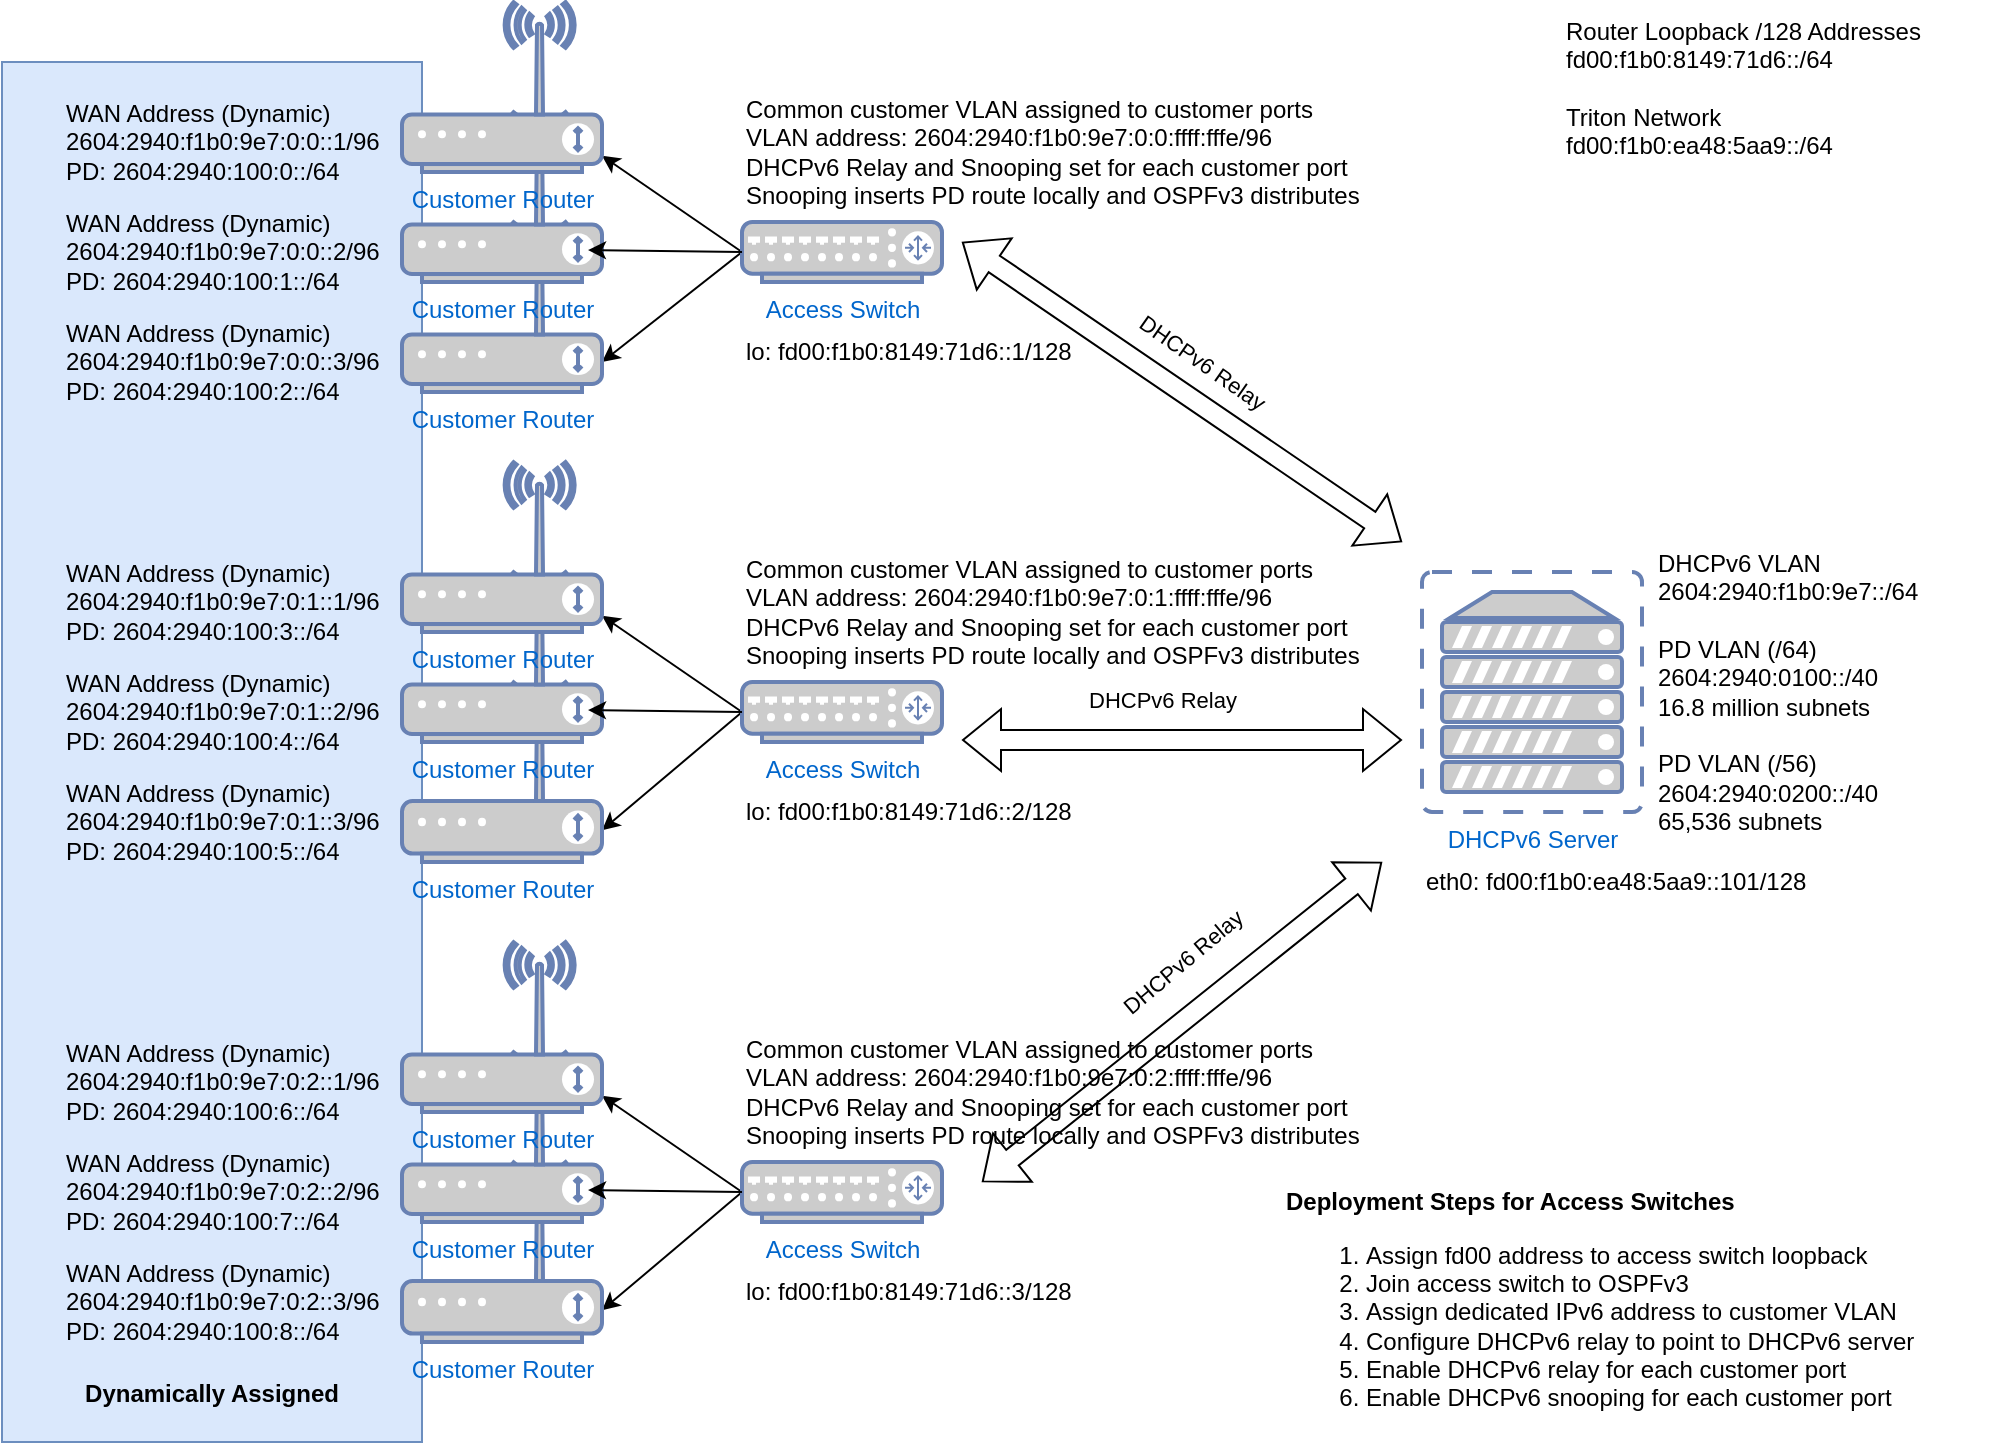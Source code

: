 <mxfile version="24.2.2" type="github">
  <diagram name="Page-1" id="d66fe2ae-3e9f-cf2f-6d29-e24063ad5d60">
    <mxGraphModel dx="2122" dy="1544" grid="1" gridSize="10" guides="1" tooltips="1" connect="1" arrows="1" fold="1" page="1" pageScale="1" pageWidth="1100" pageHeight="850" background="none" math="0" shadow="0">
      <root>
        <mxCell id="0" />
        <mxCell id="1" parent="0" />
        <mxCell id="mLJ67Mt6gOwtkgKKo30Z-119" value="&lt;div&gt;&lt;br&gt;&lt;/div&gt;&lt;div&gt;&lt;br&gt;&lt;/div&gt;&lt;div&gt;&lt;br&gt;&lt;/div&gt;&lt;div&gt;&lt;br&gt;&lt;/div&gt;&lt;div&gt;&lt;br&gt;&lt;/div&gt;&lt;div&gt;&lt;br&gt;&lt;/div&gt;&lt;div&gt;&lt;br&gt;&lt;/div&gt;&lt;div&gt;&lt;br&gt;&lt;/div&gt;&lt;div&gt;&lt;br&gt;&lt;/div&gt;&lt;div&gt;&lt;br&gt;&lt;/div&gt;&lt;div&gt;&lt;br&gt;&lt;/div&gt;&lt;div&gt;&lt;br&gt;&lt;/div&gt;&lt;div&gt;&lt;br&gt;&lt;/div&gt;&lt;div&gt;&lt;br&gt;&lt;/div&gt;&lt;div&gt;&lt;br&gt;&lt;/div&gt;&lt;div&gt;&lt;br&gt;&lt;/div&gt;&lt;div&gt;&lt;br&gt;&lt;/div&gt;&lt;div&gt;&lt;br&gt;&lt;/div&gt;&lt;div&gt;&lt;br&gt;&lt;/div&gt;&lt;div&gt;&lt;br&gt;&lt;/div&gt;&lt;div&gt;&lt;br&gt;&lt;/div&gt;&lt;div&gt;&lt;br&gt;&lt;/div&gt;&lt;div&gt;&lt;br&gt;&lt;/div&gt;&lt;div&gt;&lt;br&gt;&lt;/div&gt;&lt;div&gt;&lt;br&gt;&lt;/div&gt;&lt;div&gt;&lt;br&gt;&lt;/div&gt;&lt;div&gt;&lt;br&gt;&lt;/div&gt;&lt;div&gt;&lt;br&gt;&lt;/div&gt;&lt;div&gt;&lt;br&gt;&lt;/div&gt;&lt;div&gt;&lt;br&gt;&lt;/div&gt;&lt;div&gt;&lt;br&gt;&lt;/div&gt;&lt;div&gt;&lt;br&gt;&lt;/div&gt;&lt;div&gt;&lt;br&gt;&lt;/div&gt;&lt;div&gt;&lt;br&gt;&lt;/div&gt;&lt;div&gt;&lt;br&gt;&lt;/div&gt;&lt;div&gt;&lt;br&gt;&lt;/div&gt;&lt;div&gt;&lt;br&gt;&lt;/div&gt;&lt;div&gt;&lt;br&gt;&lt;/div&gt;&lt;div&gt;&lt;br&gt;&lt;/div&gt;&lt;div&gt;&lt;br&gt;&lt;/div&gt;&lt;div&gt;&lt;br&gt;&lt;/div&gt;&lt;div&gt;&lt;br&gt;&lt;/div&gt;&lt;div&gt;&lt;br&gt;&lt;/div&gt;&lt;div&gt;&lt;br&gt;&lt;/div&gt;&lt;div&gt;&lt;br&gt;&lt;/div&gt;&lt;div&gt;&lt;b&gt;Dynamically Assigned&lt;/b&gt;&lt;br&gt;&lt;/div&gt;&lt;div&gt;&lt;br&gt;&lt;/div&gt;" style="rounded=0;whiteSpace=wrap;html=1;verticalAlign=bottom;fillColor=#dae8fc;strokeColor=#6c8ebf;" parent="1" vertex="1">
          <mxGeometry x="-1060" y="30" width="210" height="690" as="geometry" />
        </mxCell>
        <mxCell id="mLJ67Mt6gOwtkgKKo30Z-1" value="DHCPv6 Server" style="fontColor=#0066CC;verticalAlign=top;verticalLabelPosition=bottom;labelPosition=center;align=center;html=1;outlineConnect=0;fillColor=#CCCCCC;strokeColor=#6881B3;gradientColor=none;gradientDirection=north;strokeWidth=2;shape=mxgraph.networks.virtual_server;" parent="1" vertex="1">
          <mxGeometry x="-350" y="285" width="110" height="120" as="geometry" />
        </mxCell>
        <mxCell id="mLJ67Mt6gOwtkgKKo30Z-20" style="edgeStyle=none;rounded=0;orthogonalLoop=1;jettySize=auto;html=1;exitX=0;exitY=0.5;exitDx=0;exitDy=0;exitPerimeter=0;" parent="1" source="mLJ67Mt6gOwtkgKKo30Z-2" target="mLJ67Mt6gOwtkgKKo30Z-5" edge="1">
          <mxGeometry relative="1" as="geometry">
            <mxPoint x="-600" y="80" as="targetPoint" />
          </mxGeometry>
        </mxCell>
        <mxCell id="mLJ67Mt6gOwtkgKKo30Z-22" style="edgeStyle=none;rounded=0;orthogonalLoop=1;jettySize=auto;html=1;exitX=0;exitY=0.5;exitDx=0;exitDy=0;exitPerimeter=0;entryX=1;entryY=0.824;entryDx=0;entryDy=0;entryPerimeter=0;" parent="1" source="mLJ67Mt6gOwtkgKKo30Z-2" target="mLJ67Mt6gOwtkgKKo30Z-17" edge="1">
          <mxGeometry relative="1" as="geometry" />
        </mxCell>
        <mxCell id="mLJ67Mt6gOwtkgKKo30Z-2" value="&lt;div&gt;Access Switch&lt;/div&gt;&lt;div&gt;&lt;br&gt;&lt;/div&gt;" style="fontColor=#0066CC;verticalAlign=top;verticalLabelPosition=bottom;labelPosition=center;align=center;html=1;outlineConnect=0;fillColor=#CCCCCC;strokeColor=#6881B3;gradientColor=none;gradientDirection=north;strokeWidth=2;shape=mxgraph.networks.router;" parent="1" vertex="1">
          <mxGeometry x="-690" y="110" width="100" height="30" as="geometry" />
        </mxCell>
        <mxCell id="mLJ67Mt6gOwtkgKKo30Z-11" value="&lt;div&gt;Common customer VLAN assigned to customer ports&lt;br&gt;&lt;/div&gt;&lt;div&gt;VLAN address: 2604:2940:f1b0:9e7:0:0:ffff:fffe/96&lt;br&gt;&lt;/div&gt;&lt;div&gt;DHCPv6 Relay and Snooping set for each customer port&lt;br&gt;&lt;/div&gt;&lt;div&gt;Snooping inserts PD route locally and OSPFv3 distributes&lt;br&gt;&lt;/div&gt;" style="text;strokeColor=none;align=left;fillColor=none;html=1;verticalAlign=middle;whiteSpace=wrap;rounded=0;" parent="1" vertex="1">
          <mxGeometry x="-690" y="60" width="330" height="30" as="geometry" />
        </mxCell>
        <mxCell id="mLJ67Mt6gOwtkgKKo30Z-12" value="&lt;div&gt;DHCPv6 VLAN&lt;/div&gt;&lt;div&gt;2604:2940:f1b0:9e7::/64&lt;br&gt;&lt;/div&gt;&lt;div&gt;&lt;br&gt;&lt;/div&gt;&lt;div&gt;PD VLAN (/64)&lt;br&gt;&lt;/div&gt;&lt;div&gt;2604:2940:0100::/40&lt;br&gt;&lt;/div&gt;&lt;div&gt;16.8 million subnets&lt;br&gt;&lt;/div&gt;&lt;div&gt;&lt;br&gt;&lt;/div&gt;&lt;div&gt;PD VLAN (/56)&lt;/div&gt;&lt;div&gt;2604:2940:0200::/40&lt;br&gt;&lt;/div&gt;&lt;div&gt;65,536 subnets&lt;br&gt;&lt;/div&gt;" style="text;strokeColor=none;align=left;fillColor=none;html=1;verticalAlign=middle;whiteSpace=wrap;rounded=0;" parent="1" vertex="1">
          <mxGeometry x="-234" y="330" width="170" height="30" as="geometry" />
        </mxCell>
        <mxCell id="mLJ67Mt6gOwtkgKKo30Z-15" value="&lt;div&gt;WAN Address (Dynamic)&lt;br&gt;&lt;/div&gt;&lt;div&gt;2604:2940:f1b0:9e7:0:0::1/96&lt;br&gt;&lt;/div&gt;&lt;div&gt;PD: 2604:2940:100:0::/64&lt;br&gt;&lt;/div&gt;" style="text;strokeColor=none;align=left;fillColor=none;html=1;verticalAlign=middle;whiteSpace=wrap;rounded=0;" parent="1" vertex="1">
          <mxGeometry x="-1030" y="55" width="170" height="30" as="geometry" />
        </mxCell>
        <mxCell id="mLJ67Mt6gOwtkgKKo30Z-16" value="&lt;div&gt;WAN Address (Dynamic)&lt;br&gt;&lt;/div&gt;&lt;div&gt;2604:2940:f1b0:9e7:0:0::2/96&lt;br&gt;&lt;/div&gt;&lt;div&gt;PD: 2604:2940:100:1::/64&lt;/div&gt;" style="text;strokeColor=none;align=left;fillColor=none;html=1;verticalAlign=middle;whiteSpace=wrap;rounded=0;" parent="1" vertex="1">
          <mxGeometry x="-1030" y="110" width="170" height="30" as="geometry" />
        </mxCell>
        <mxCell id="mLJ67Mt6gOwtkgKKo30Z-17" value="Customer Router" style="fontColor=#0066CC;verticalAlign=top;verticalLabelPosition=bottom;labelPosition=center;align=center;html=1;outlineConnect=0;fillColor=#CCCCCC;strokeColor=#6881B3;gradientColor=none;gradientDirection=north;strokeWidth=2;shape=mxgraph.networks.wireless_modem;" parent="1" vertex="1">
          <mxGeometry x="-860" y="110" width="100" height="85" as="geometry" />
        </mxCell>
        <mxCell id="mLJ67Mt6gOwtkgKKo30Z-18" value="&lt;div&gt;WAN Address (Dynamic)&lt;br&gt;&lt;/div&gt;&lt;div&gt;2604:2940:f1b0:9e7:0:0::3/96&lt;/div&gt;&lt;div&gt;PD: 2604:2940:100:2::/64&lt;/div&gt;" style="text;strokeColor=none;align=left;fillColor=none;html=1;verticalAlign=middle;whiteSpace=wrap;rounded=0;" parent="1" vertex="1">
          <mxGeometry x="-1030" y="165" width="170" height="30" as="geometry" />
        </mxCell>
        <mxCell id="mLJ67Mt6gOwtkgKKo30Z-6" value="Customer Router" style="fontColor=#0066CC;verticalAlign=top;verticalLabelPosition=bottom;labelPosition=center;align=center;html=1;outlineConnect=0;fillColor=#CCCCCC;strokeColor=#6881B3;gradientColor=none;gradientDirection=north;strokeWidth=2;shape=mxgraph.networks.wireless_modem;" parent="1" vertex="1">
          <mxGeometry x="-860" y="55" width="100" height="85" as="geometry" />
        </mxCell>
        <mxCell id="mLJ67Mt6gOwtkgKKo30Z-5" value="Customer Router" style="fontColor=#0066CC;verticalAlign=top;verticalLabelPosition=bottom;labelPosition=center;align=center;html=1;outlineConnect=0;fillColor=#CCCCCC;strokeColor=#6881B3;gradientColor=none;gradientDirection=north;strokeWidth=2;shape=mxgraph.networks.wireless_modem;" parent="1" vertex="1">
          <mxGeometry x="-860" width="100" height="85" as="geometry" />
        </mxCell>
        <mxCell id="mLJ67Mt6gOwtkgKKo30Z-21" style="edgeStyle=none;rounded=0;orthogonalLoop=1;jettySize=auto;html=1;exitX=0;exitY=0.5;exitDx=0;exitDy=0;exitPerimeter=0;entryX=0.93;entryY=0.812;entryDx=0;entryDy=0;entryPerimeter=0;" parent="1" source="mLJ67Mt6gOwtkgKKo30Z-2" target="mLJ67Mt6gOwtkgKKo30Z-6" edge="1">
          <mxGeometry relative="1" as="geometry">
            <mxPoint x="-680" y="190" as="targetPoint" />
          </mxGeometry>
        </mxCell>
        <mxCell id="mLJ67Mt6gOwtkgKKo30Z-78" style="edgeStyle=none;rounded=0;orthogonalLoop=1;jettySize=auto;html=1;exitX=0;exitY=0.5;exitDx=0;exitDy=0;exitPerimeter=0;" parent="1" source="mLJ67Mt6gOwtkgKKo30Z-80" target="mLJ67Mt6gOwtkgKKo30Z-87" edge="1">
          <mxGeometry relative="1" as="geometry">
            <mxPoint x="-600" y="310" as="targetPoint" />
          </mxGeometry>
        </mxCell>
        <mxCell id="mLJ67Mt6gOwtkgKKo30Z-79" style="edgeStyle=none;rounded=0;orthogonalLoop=1;jettySize=auto;html=1;exitX=0;exitY=0.5;exitDx=0;exitDy=0;exitPerimeter=0;entryX=1;entryY=0.824;entryDx=0;entryDy=0;entryPerimeter=0;" parent="1" source="mLJ67Mt6gOwtkgKKo30Z-80" target="mLJ67Mt6gOwtkgKKo30Z-84" edge="1">
          <mxGeometry relative="1" as="geometry" />
        </mxCell>
        <mxCell id="mLJ67Mt6gOwtkgKKo30Z-80" value="&lt;div&gt;Access Switch&lt;/div&gt;&lt;div&gt;&lt;br&gt;&lt;/div&gt;" style="fontColor=#0066CC;verticalAlign=top;verticalLabelPosition=bottom;labelPosition=center;align=center;html=1;outlineConnect=0;fillColor=#CCCCCC;strokeColor=#6881B3;gradientColor=none;gradientDirection=north;strokeWidth=2;shape=mxgraph.networks.router;" parent="1" vertex="1">
          <mxGeometry x="-690" y="340" width="100" height="30" as="geometry" />
        </mxCell>
        <mxCell id="mLJ67Mt6gOwtkgKKo30Z-81" value="&lt;div&gt;Common customer VLAN assigned to customer ports&lt;br&gt;&lt;/div&gt;&lt;div&gt;VLAN address: 2604:2940:f1b0:9e7:0:1:ffff:fffe/96&lt;br&gt;&lt;/div&gt;&lt;div&gt;DHCPv6 Relay and Snooping set for each customer port&lt;br&gt;&lt;/div&gt;&lt;div&gt;Snooping inserts PD route locally and OSPFv3 distributes&lt;/div&gt;" style="text;strokeColor=none;align=left;fillColor=none;html=1;verticalAlign=middle;whiteSpace=wrap;rounded=0;" parent="1" vertex="1">
          <mxGeometry x="-690" y="290" width="330" height="30" as="geometry" />
        </mxCell>
        <mxCell id="mLJ67Mt6gOwtkgKKo30Z-82" value="&lt;div&gt;WAN Address (Dynamic)&lt;br&gt;&lt;/div&gt;&lt;div&gt;2604:2940:f1b0:9e7:0:1::1/96&lt;br&gt;&lt;/div&gt;&lt;div&gt;PD: 2604:2940:100:3::/64&lt;br&gt;&lt;/div&gt;" style="text;strokeColor=none;align=left;fillColor=none;html=1;verticalAlign=middle;whiteSpace=wrap;rounded=0;" parent="1" vertex="1">
          <mxGeometry x="-1030" y="285" width="170" height="30" as="geometry" />
        </mxCell>
        <mxCell id="mLJ67Mt6gOwtkgKKo30Z-83" value="&lt;div&gt;WAN Address (Dynamic)&lt;br&gt;&lt;/div&gt;&lt;div&gt;2604:2940:f1b0:9e7:0:1::2/96&lt;br&gt;&lt;/div&gt;&lt;div&gt;PD: 2604:2940:100:4::/64&lt;/div&gt;" style="text;strokeColor=none;align=left;fillColor=none;html=1;verticalAlign=middle;whiteSpace=wrap;rounded=0;" parent="1" vertex="1">
          <mxGeometry x="-1030" y="340" width="170" height="30" as="geometry" />
        </mxCell>
        <mxCell id="mLJ67Mt6gOwtkgKKo30Z-84" value="Customer Router" style="fontColor=#0066CC;verticalAlign=top;verticalLabelPosition=bottom;labelPosition=center;align=center;html=1;outlineConnect=0;fillColor=#CCCCCC;strokeColor=#6881B3;gradientColor=none;gradientDirection=north;strokeWidth=2;shape=mxgraph.networks.wireless_modem;" parent="1" vertex="1">
          <mxGeometry x="-860" y="340" width="100" height="90" as="geometry" />
        </mxCell>
        <mxCell id="mLJ67Mt6gOwtkgKKo30Z-85" value="&lt;div&gt;WAN Address (Dynamic)&lt;br&gt;&lt;/div&gt;&lt;div&gt;2604:2940:f1b0:9e7:0:1::3/96&lt;/div&gt;&lt;div&gt;PD: 2604:2940:100:5::/64&lt;/div&gt;" style="text;strokeColor=none;align=left;fillColor=none;html=1;verticalAlign=middle;whiteSpace=wrap;rounded=0;" parent="1" vertex="1">
          <mxGeometry x="-1030" y="395" width="170" height="30" as="geometry" />
        </mxCell>
        <mxCell id="mLJ67Mt6gOwtkgKKo30Z-86" value="Customer Router" style="fontColor=#0066CC;verticalAlign=top;verticalLabelPosition=bottom;labelPosition=center;align=center;html=1;outlineConnect=0;fillColor=#CCCCCC;strokeColor=#6881B3;gradientColor=none;gradientDirection=north;strokeWidth=2;shape=mxgraph.networks.wireless_modem;" parent="1" vertex="1">
          <mxGeometry x="-860" y="285" width="100" height="85" as="geometry" />
        </mxCell>
        <mxCell id="mLJ67Mt6gOwtkgKKo30Z-87" value="Customer Router" style="fontColor=#0066CC;verticalAlign=top;verticalLabelPosition=bottom;labelPosition=center;align=center;html=1;outlineConnect=0;fillColor=#CCCCCC;strokeColor=#6881B3;gradientColor=none;gradientDirection=north;strokeWidth=2;shape=mxgraph.networks.wireless_modem;" parent="1" vertex="1">
          <mxGeometry x="-860" y="230" width="100" height="85" as="geometry" />
        </mxCell>
        <mxCell id="mLJ67Mt6gOwtkgKKo30Z-88" style="edgeStyle=none;rounded=0;orthogonalLoop=1;jettySize=auto;html=1;exitX=0;exitY=0.5;exitDx=0;exitDy=0;exitPerimeter=0;entryX=0.93;entryY=0.812;entryDx=0;entryDy=0;entryPerimeter=0;" parent="1" source="mLJ67Mt6gOwtkgKKo30Z-80" target="mLJ67Mt6gOwtkgKKo30Z-86" edge="1">
          <mxGeometry relative="1" as="geometry">
            <mxPoint x="-680" y="420" as="targetPoint" />
          </mxGeometry>
        </mxCell>
        <mxCell id="mLJ67Mt6gOwtkgKKo30Z-89" style="edgeStyle=none;rounded=0;orthogonalLoop=1;jettySize=auto;html=1;exitX=0;exitY=0.5;exitDx=0;exitDy=0;exitPerimeter=0;" parent="1" source="mLJ67Mt6gOwtkgKKo30Z-91" target="mLJ67Mt6gOwtkgKKo30Z-98" edge="1">
          <mxGeometry relative="1" as="geometry">
            <mxPoint x="-600" y="550" as="targetPoint" />
          </mxGeometry>
        </mxCell>
        <mxCell id="mLJ67Mt6gOwtkgKKo30Z-90" style="edgeStyle=none;rounded=0;orthogonalLoop=1;jettySize=auto;html=1;exitX=0;exitY=0.5;exitDx=0;exitDy=0;exitPerimeter=0;entryX=1;entryY=0.824;entryDx=0;entryDy=0;entryPerimeter=0;" parent="1" source="mLJ67Mt6gOwtkgKKo30Z-91" target="mLJ67Mt6gOwtkgKKo30Z-95" edge="1">
          <mxGeometry relative="1" as="geometry" />
        </mxCell>
        <mxCell id="mLJ67Mt6gOwtkgKKo30Z-91" value="&lt;div&gt;Access Switch&lt;/div&gt;&lt;div&gt;&lt;br&gt;&lt;/div&gt;" style="fontColor=#0066CC;verticalAlign=top;verticalLabelPosition=bottom;labelPosition=center;align=center;html=1;outlineConnect=0;fillColor=#CCCCCC;strokeColor=#6881B3;gradientColor=none;gradientDirection=north;strokeWidth=2;shape=mxgraph.networks.router;" parent="1" vertex="1">
          <mxGeometry x="-690" y="580" width="100" height="30" as="geometry" />
        </mxCell>
        <mxCell id="mLJ67Mt6gOwtkgKKo30Z-92" value="&lt;div&gt;Common customer VLAN assigned to customer ports&lt;br&gt;&lt;/div&gt;&lt;div&gt;VLAN address: 2604:2940:f1b0:9e7:0:2:ffff:fffe/96&lt;br&gt;&lt;/div&gt;&lt;div&gt;DHCPv6 Relay and Snooping set for each customer port&lt;br&gt;&lt;/div&gt;&lt;div&gt;Snooping inserts PD route locally and OSPFv3 distributes&lt;/div&gt;" style="text;strokeColor=none;align=left;fillColor=none;html=1;verticalAlign=middle;whiteSpace=wrap;rounded=0;" parent="1" vertex="1">
          <mxGeometry x="-690" y="530" width="330" height="30" as="geometry" />
        </mxCell>
        <mxCell id="mLJ67Mt6gOwtkgKKo30Z-93" value="&lt;div&gt;WAN Address (Dynamic)&lt;br&gt;&lt;/div&gt;&lt;div&gt;2604:2940:f1b0:9e7:0:2::1/96&lt;br&gt;&lt;/div&gt;&lt;div&gt;PD: 2604:2940:100:6::/64&lt;br&gt;&lt;/div&gt;" style="text;strokeColor=none;align=left;fillColor=none;html=1;verticalAlign=middle;whiteSpace=wrap;rounded=0;" parent="1" vertex="1">
          <mxGeometry x="-1030" y="525" width="170" height="30" as="geometry" />
        </mxCell>
        <mxCell id="mLJ67Mt6gOwtkgKKo30Z-94" value="&lt;div&gt;WAN Address (Dynamic)&lt;br&gt;&lt;/div&gt;&lt;div&gt;2604:2940:f1b0:9e7:0:2::2/96&lt;br&gt;&lt;/div&gt;&lt;div&gt;PD: 2604:2940:100:7::/64&lt;/div&gt;" style="text;strokeColor=none;align=left;fillColor=none;html=1;verticalAlign=middle;whiteSpace=wrap;rounded=0;" parent="1" vertex="1">
          <mxGeometry x="-1030" y="580" width="170" height="30" as="geometry" />
        </mxCell>
        <mxCell id="mLJ67Mt6gOwtkgKKo30Z-95" value="Customer Router" style="fontColor=#0066CC;verticalAlign=top;verticalLabelPosition=bottom;labelPosition=center;align=center;html=1;outlineConnect=0;fillColor=#CCCCCC;strokeColor=#6881B3;gradientColor=none;gradientDirection=north;strokeWidth=2;shape=mxgraph.networks.wireless_modem;" parent="1" vertex="1">
          <mxGeometry x="-860" y="580" width="100" height="90" as="geometry" />
        </mxCell>
        <mxCell id="mLJ67Mt6gOwtkgKKo30Z-96" value="&lt;div&gt;WAN Address (Dynamic)&lt;br&gt;&lt;/div&gt;&lt;div&gt;2604:2940:f1b0:9e7:0:2::3/96&lt;/div&gt;&lt;div&gt;PD: 2604:2940:100:8::/64&lt;/div&gt;" style="text;strokeColor=none;align=left;fillColor=none;html=1;verticalAlign=middle;whiteSpace=wrap;rounded=0;" parent="1" vertex="1">
          <mxGeometry x="-1030" y="635" width="170" height="30" as="geometry" />
        </mxCell>
        <mxCell id="mLJ67Mt6gOwtkgKKo30Z-97" value="Customer Router" style="fontColor=#0066CC;verticalAlign=top;verticalLabelPosition=bottom;labelPosition=center;align=center;html=1;outlineConnect=0;fillColor=#CCCCCC;strokeColor=#6881B3;gradientColor=none;gradientDirection=north;strokeWidth=2;shape=mxgraph.networks.wireless_modem;" parent="1" vertex="1">
          <mxGeometry x="-860" y="525" width="100" height="85" as="geometry" />
        </mxCell>
        <mxCell id="mLJ67Mt6gOwtkgKKo30Z-98" value="Customer Router" style="fontColor=#0066CC;verticalAlign=top;verticalLabelPosition=bottom;labelPosition=center;align=center;html=1;outlineConnect=0;fillColor=#CCCCCC;strokeColor=#6881B3;gradientColor=none;gradientDirection=north;strokeWidth=2;shape=mxgraph.networks.wireless_modem;" parent="1" vertex="1">
          <mxGeometry x="-860" y="470" width="100" height="85" as="geometry" />
        </mxCell>
        <mxCell id="mLJ67Mt6gOwtkgKKo30Z-99" style="edgeStyle=none;rounded=0;orthogonalLoop=1;jettySize=auto;html=1;exitX=0;exitY=0.5;exitDx=0;exitDy=0;exitPerimeter=0;entryX=0.93;entryY=0.812;entryDx=0;entryDy=0;entryPerimeter=0;" parent="1" source="mLJ67Mt6gOwtkgKKo30Z-91" target="mLJ67Mt6gOwtkgKKo30Z-97" edge="1">
          <mxGeometry relative="1" as="geometry">
            <mxPoint x="-680" y="660" as="targetPoint" />
          </mxGeometry>
        </mxCell>
        <mxCell id="mLJ67Mt6gOwtkgKKo30Z-106" value="eth0: fd00:f1b0:ea48:5aa9::101/128" style="text;strokeColor=none;align=left;fillColor=none;html=1;verticalAlign=middle;whiteSpace=wrap;rounded=0;" parent="1" vertex="1">
          <mxGeometry x="-350" y="425" width="220" height="30" as="geometry" />
        </mxCell>
        <mxCell id="mLJ67Mt6gOwtkgKKo30Z-107" value="lo: fd00:f1b0:8149:71d6::1/128" style="text;strokeColor=none;align=left;fillColor=none;html=1;verticalAlign=middle;whiteSpace=wrap;rounded=0;" parent="1" vertex="1">
          <mxGeometry x="-690" y="160" width="190" height="30" as="geometry" />
        </mxCell>
        <mxCell id="mLJ67Mt6gOwtkgKKo30Z-108" value="lo: fd00:f1b0:8149:71d6::2/128" style="text;strokeColor=none;align=left;fillColor=none;html=1;verticalAlign=middle;whiteSpace=wrap;rounded=0;" parent="1" vertex="1">
          <mxGeometry x="-690" y="390" width="180" height="30" as="geometry" />
        </mxCell>
        <mxCell id="mLJ67Mt6gOwtkgKKo30Z-109" value="lo: fd00:f1b0:8149:71d6::3/128" style="text;strokeColor=none;align=left;fillColor=none;html=1;verticalAlign=middle;whiteSpace=wrap;rounded=0;" parent="1" vertex="1">
          <mxGeometry x="-690" y="630" width="180" height="30" as="geometry" />
        </mxCell>
        <mxCell id="mLJ67Mt6gOwtkgKKo30Z-110" value="" style="shape=flexArrow;endArrow=classic;startArrow=classic;html=1;rounded=0;" parent="1" edge="1">
          <mxGeometry width="100" height="100" relative="1" as="geometry">
            <mxPoint x="-580" y="120" as="sourcePoint" />
            <mxPoint x="-360" y="270" as="targetPoint" />
          </mxGeometry>
        </mxCell>
        <mxCell id="mLJ67Mt6gOwtkgKKo30Z-111" value="DHCPv6 Relay" style="edgeLabel;html=1;align=center;verticalAlign=middle;resizable=0;points=[];rotation=35;" parent="mLJ67Mt6gOwtkgKKo30Z-110" vertex="1" connectable="0">
          <mxGeometry x="0.29" y="-5" relative="1" as="geometry">
            <mxPoint x="-19" y="-41" as="offset" />
          </mxGeometry>
        </mxCell>
        <mxCell id="mLJ67Mt6gOwtkgKKo30Z-112" value="" style="shape=flexArrow;endArrow=classic;startArrow=classic;html=1;rounded=0;" parent="1" edge="1">
          <mxGeometry width="100" height="100" relative="1" as="geometry">
            <mxPoint x="-580" y="369" as="sourcePoint" />
            <mxPoint x="-360" y="369" as="targetPoint" />
          </mxGeometry>
        </mxCell>
        <mxCell id="mLJ67Mt6gOwtkgKKo30Z-113" value="DHCPv6 Relay" style="edgeLabel;html=1;align=center;verticalAlign=middle;resizable=0;points=[];rotation=0;" parent="mLJ67Mt6gOwtkgKKo30Z-112" vertex="1" connectable="0">
          <mxGeometry x="0.29" y="-5" relative="1" as="geometry">
            <mxPoint x="-42" y="-25" as="offset" />
          </mxGeometry>
        </mxCell>
        <mxCell id="mLJ67Mt6gOwtkgKKo30Z-114" value="" style="shape=flexArrow;endArrow=classic;startArrow=classic;html=1;rounded=0;" parent="1" edge="1">
          <mxGeometry width="100" height="100" relative="1" as="geometry">
            <mxPoint x="-570" y="590" as="sourcePoint" />
            <mxPoint x="-370" y="430" as="targetPoint" />
          </mxGeometry>
        </mxCell>
        <mxCell id="mLJ67Mt6gOwtkgKKo30Z-115" value="DHCPv6 Relay" style="edgeLabel;html=1;align=center;verticalAlign=middle;resizable=0;points=[];rotation=-40;" parent="mLJ67Mt6gOwtkgKKo30Z-114" vertex="1" connectable="0">
          <mxGeometry x="0.29" y="-5" relative="1" as="geometry">
            <mxPoint x="-32" y="-11" as="offset" />
          </mxGeometry>
        </mxCell>
        <mxCell id="mLJ67Mt6gOwtkgKKo30Z-117" value="&lt;div&gt;&lt;b&gt;Deployment Steps for Access Switches&lt;/b&gt;&lt;br&gt;&lt;/div&gt;&lt;ol&gt;&lt;li&gt;Assign fd00 address to access switch loopback&lt;/li&gt;&lt;li&gt;Join access switch to OSPFv3&lt;/li&gt;&lt;li&gt;Assign dedicated IPv6 address to customer VLAN&lt;/li&gt;&lt;li&gt;Configure DHCPv6 relay to point to DHCPv6 server&lt;br&gt;&lt;/li&gt;&lt;li&gt;Enable DHCPv6 relay for each customer port&lt;br&gt;&lt;/li&gt;&lt;li&gt;Enable DHCPv6 snooping for each customer port&lt;/li&gt;&lt;/ol&gt;" style="text;strokeColor=none;align=left;fillColor=none;html=1;verticalAlign=middle;whiteSpace=wrap;rounded=0;" parent="1" vertex="1">
          <mxGeometry x="-420" y="610" width="340" height="90" as="geometry" />
        </mxCell>
        <mxCell id="mLJ67Mt6gOwtkgKKo30Z-118" value="&lt;div&gt;Router Loopback /128 Addresses&lt;/div&gt;&lt;div&gt;fd00:f1b0:8149:71d6::/64&lt;/div&gt;&lt;div&gt;&lt;br&gt;&lt;/div&gt;&lt;div&gt;Triton Network&lt;/div&gt;&lt;div&gt;fd00:f1b0:ea48:5aa9::/64&lt;/div&gt;" style="text;strokeColor=none;align=left;fillColor=none;html=1;verticalAlign=middle;whiteSpace=wrap;rounded=0;" parent="1" vertex="1">
          <mxGeometry x="-280" y="27.5" width="200" height="30" as="geometry" />
        </mxCell>
      </root>
    </mxGraphModel>
  </diagram>
</mxfile>
